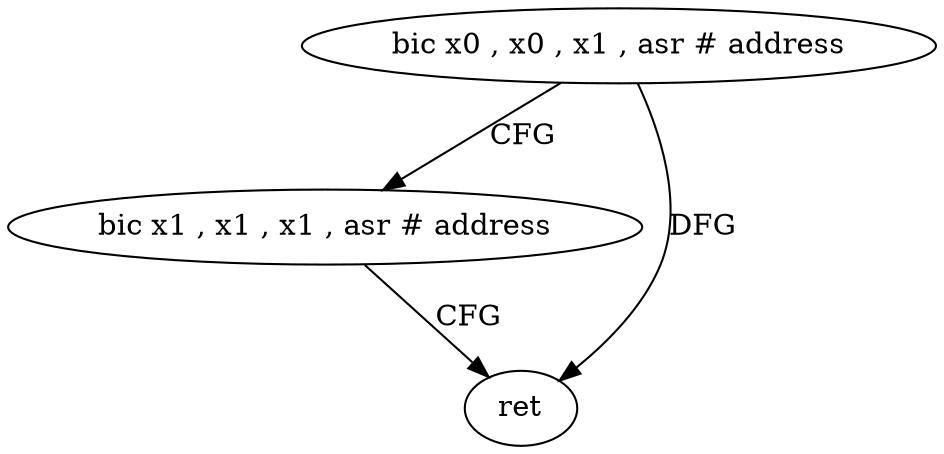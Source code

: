 digraph "func" {
"4209924" [label = "bic x0 , x0 , x1 , asr # address" ]
"4209928" [label = "bic x1 , x1 , x1 , asr # address" ]
"4209932" [label = "ret" ]
"4209924" -> "4209928" [ label = "CFG" ]
"4209924" -> "4209932" [ label = "DFG" ]
"4209928" -> "4209932" [ label = "CFG" ]
}
